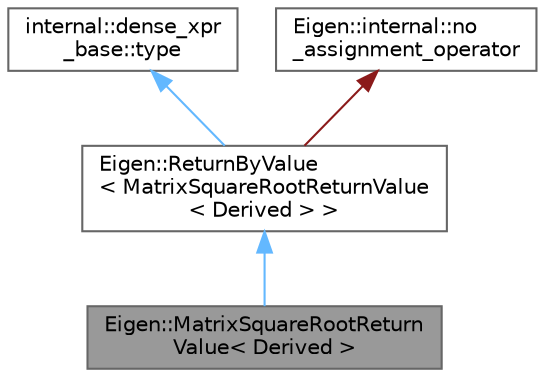 digraph "Eigen::MatrixSquareRootReturnValue&lt; Derived &gt;"
{
 // LATEX_PDF_SIZE
  bgcolor="transparent";
  edge [fontname=Helvetica,fontsize=10,labelfontname=Helvetica,labelfontsize=10];
  node [fontname=Helvetica,fontsize=10,shape=box,height=0.2,width=0.4];
  Node1 [id="Node000001",label="Eigen::MatrixSquareRootReturn\lValue\< Derived \>",height=0.2,width=0.4,color="gray40", fillcolor="grey60", style="filled", fontcolor="black",tooltip="Proxy for the matrix square root of some matrix (expression)."];
  Node2 -> Node1 [id="edge4_Node000001_Node000002",dir="back",color="steelblue1",style="solid",tooltip=" "];
  Node2 [id="Node000002",label="Eigen::ReturnByValue\l\< MatrixSquareRootReturnValue\l\< Derived \> \>",height=0.2,width=0.4,color="gray40", fillcolor="white", style="filled",URL="$class_eigen_1_1_return_by_value.html",tooltip=" "];
  Node3 -> Node2 [id="edge5_Node000002_Node000003",dir="back",color="steelblue1",style="solid",tooltip=" "];
  Node3 [id="Node000003",label="internal::dense_xpr\l_base::type",height=0.2,width=0.4,color="gray40", fillcolor="white", style="filled",tooltip=" "];
  Node4 -> Node2 [id="edge6_Node000002_Node000004",dir="back",color="firebrick4",style="solid",tooltip=" "];
  Node4 [id="Node000004",label="Eigen::internal::no\l_assignment_operator",height=0.2,width=0.4,color="gray40", fillcolor="white", style="filled",URL="$class_eigen_1_1internal_1_1no__assignment__operator.html",tooltip=" "];
}
